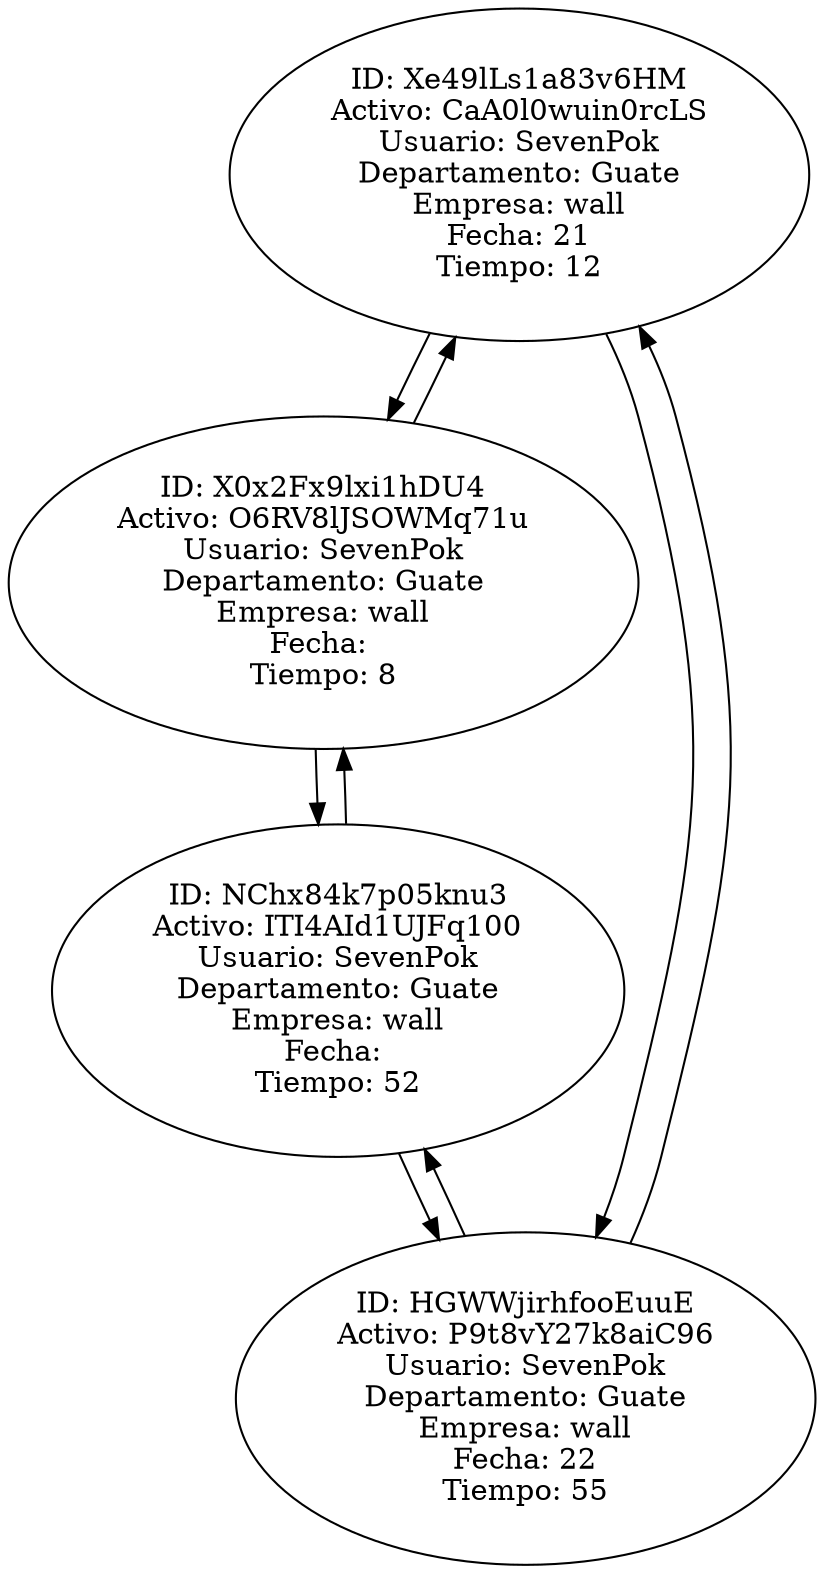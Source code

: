 digraph G {
Xe49lLs1a83v6HM[label="ID: Xe49lLs1a83v6HM"+"\nActivo: CaA0l0wuin0rcLS"+"\nUsuario: SevenPok"+"\nDepartamento: Guate"+"\nEmpresa: wall"+"\nFecha: 21"+"\nTiempo: 12"];
X0x2Fx9lxi1hDU4[label="ID: X0x2Fx9lxi1hDU4"+"\nActivo: O6RV8lJSOWMq71u"+"\nUsuario: SevenPok"+"\nDepartamento: Guate"+"\nEmpresa: wall"+"\nFecha: "+"\nTiempo: 8"];
NChx84k7p05knu3[label="ID: NChx84k7p05knu3"+"\nActivo: ITI4AId1UJFq100"+"\nUsuario: SevenPok"+"\nDepartamento: Guate"+"\nEmpresa: wall"+"\nFecha: "+"\nTiempo: 52"];
HGWWjirhfooEuuE[label="ID: HGWWjirhfooEuuE"+"\nActivo: P9t8vY27k8aiC96"+"\nUsuario: SevenPok"+"\nDepartamento: Guate"+"\nEmpresa: wall"+"\nFecha: 22"+"\nTiempo: 55"];
Xe49lLs1a83v6HM->X0x2Fx9lxi1hDU4
Xe49lLs1a83v6HM->HGWWjirhfooEuuE
X0x2Fx9lxi1hDU4->NChx84k7p05knu3
X0x2Fx9lxi1hDU4->Xe49lLs1a83v6HM
NChx84k7p05knu3->HGWWjirhfooEuuE
NChx84k7p05knu3->X0x2Fx9lxi1hDU4
HGWWjirhfooEuuE->Xe49lLs1a83v6HM
HGWWjirhfooEuuE->NChx84k7p05knu3
}